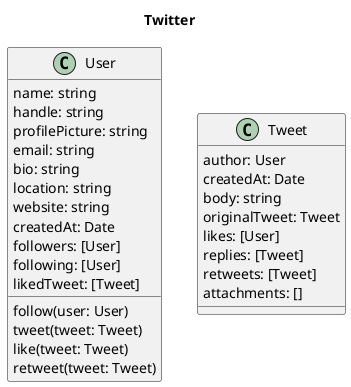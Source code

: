 @startuml "Class Diagram"

Title: Twitter

class User {
  name: string
  handle: string
  profilePicture: string
  email: string
  bio: string
  location: string
  website: string
  createdAt: Date
  followers: [User]
  following: [User]
  likedTweet: [Tweet]

  follow(user: User)
  tweet(tweet: Tweet)
  like(tweet: Tweet)
  retweet(tweet: Tweet)
}

class Tweet {
  author: User
  createdAt: Date
  body: string
  originalTweet: Tweet
  likes: [User]
  replies: [Tweet]
  retweets: [Tweet]
  attachments: []
}

@enduml
architecture